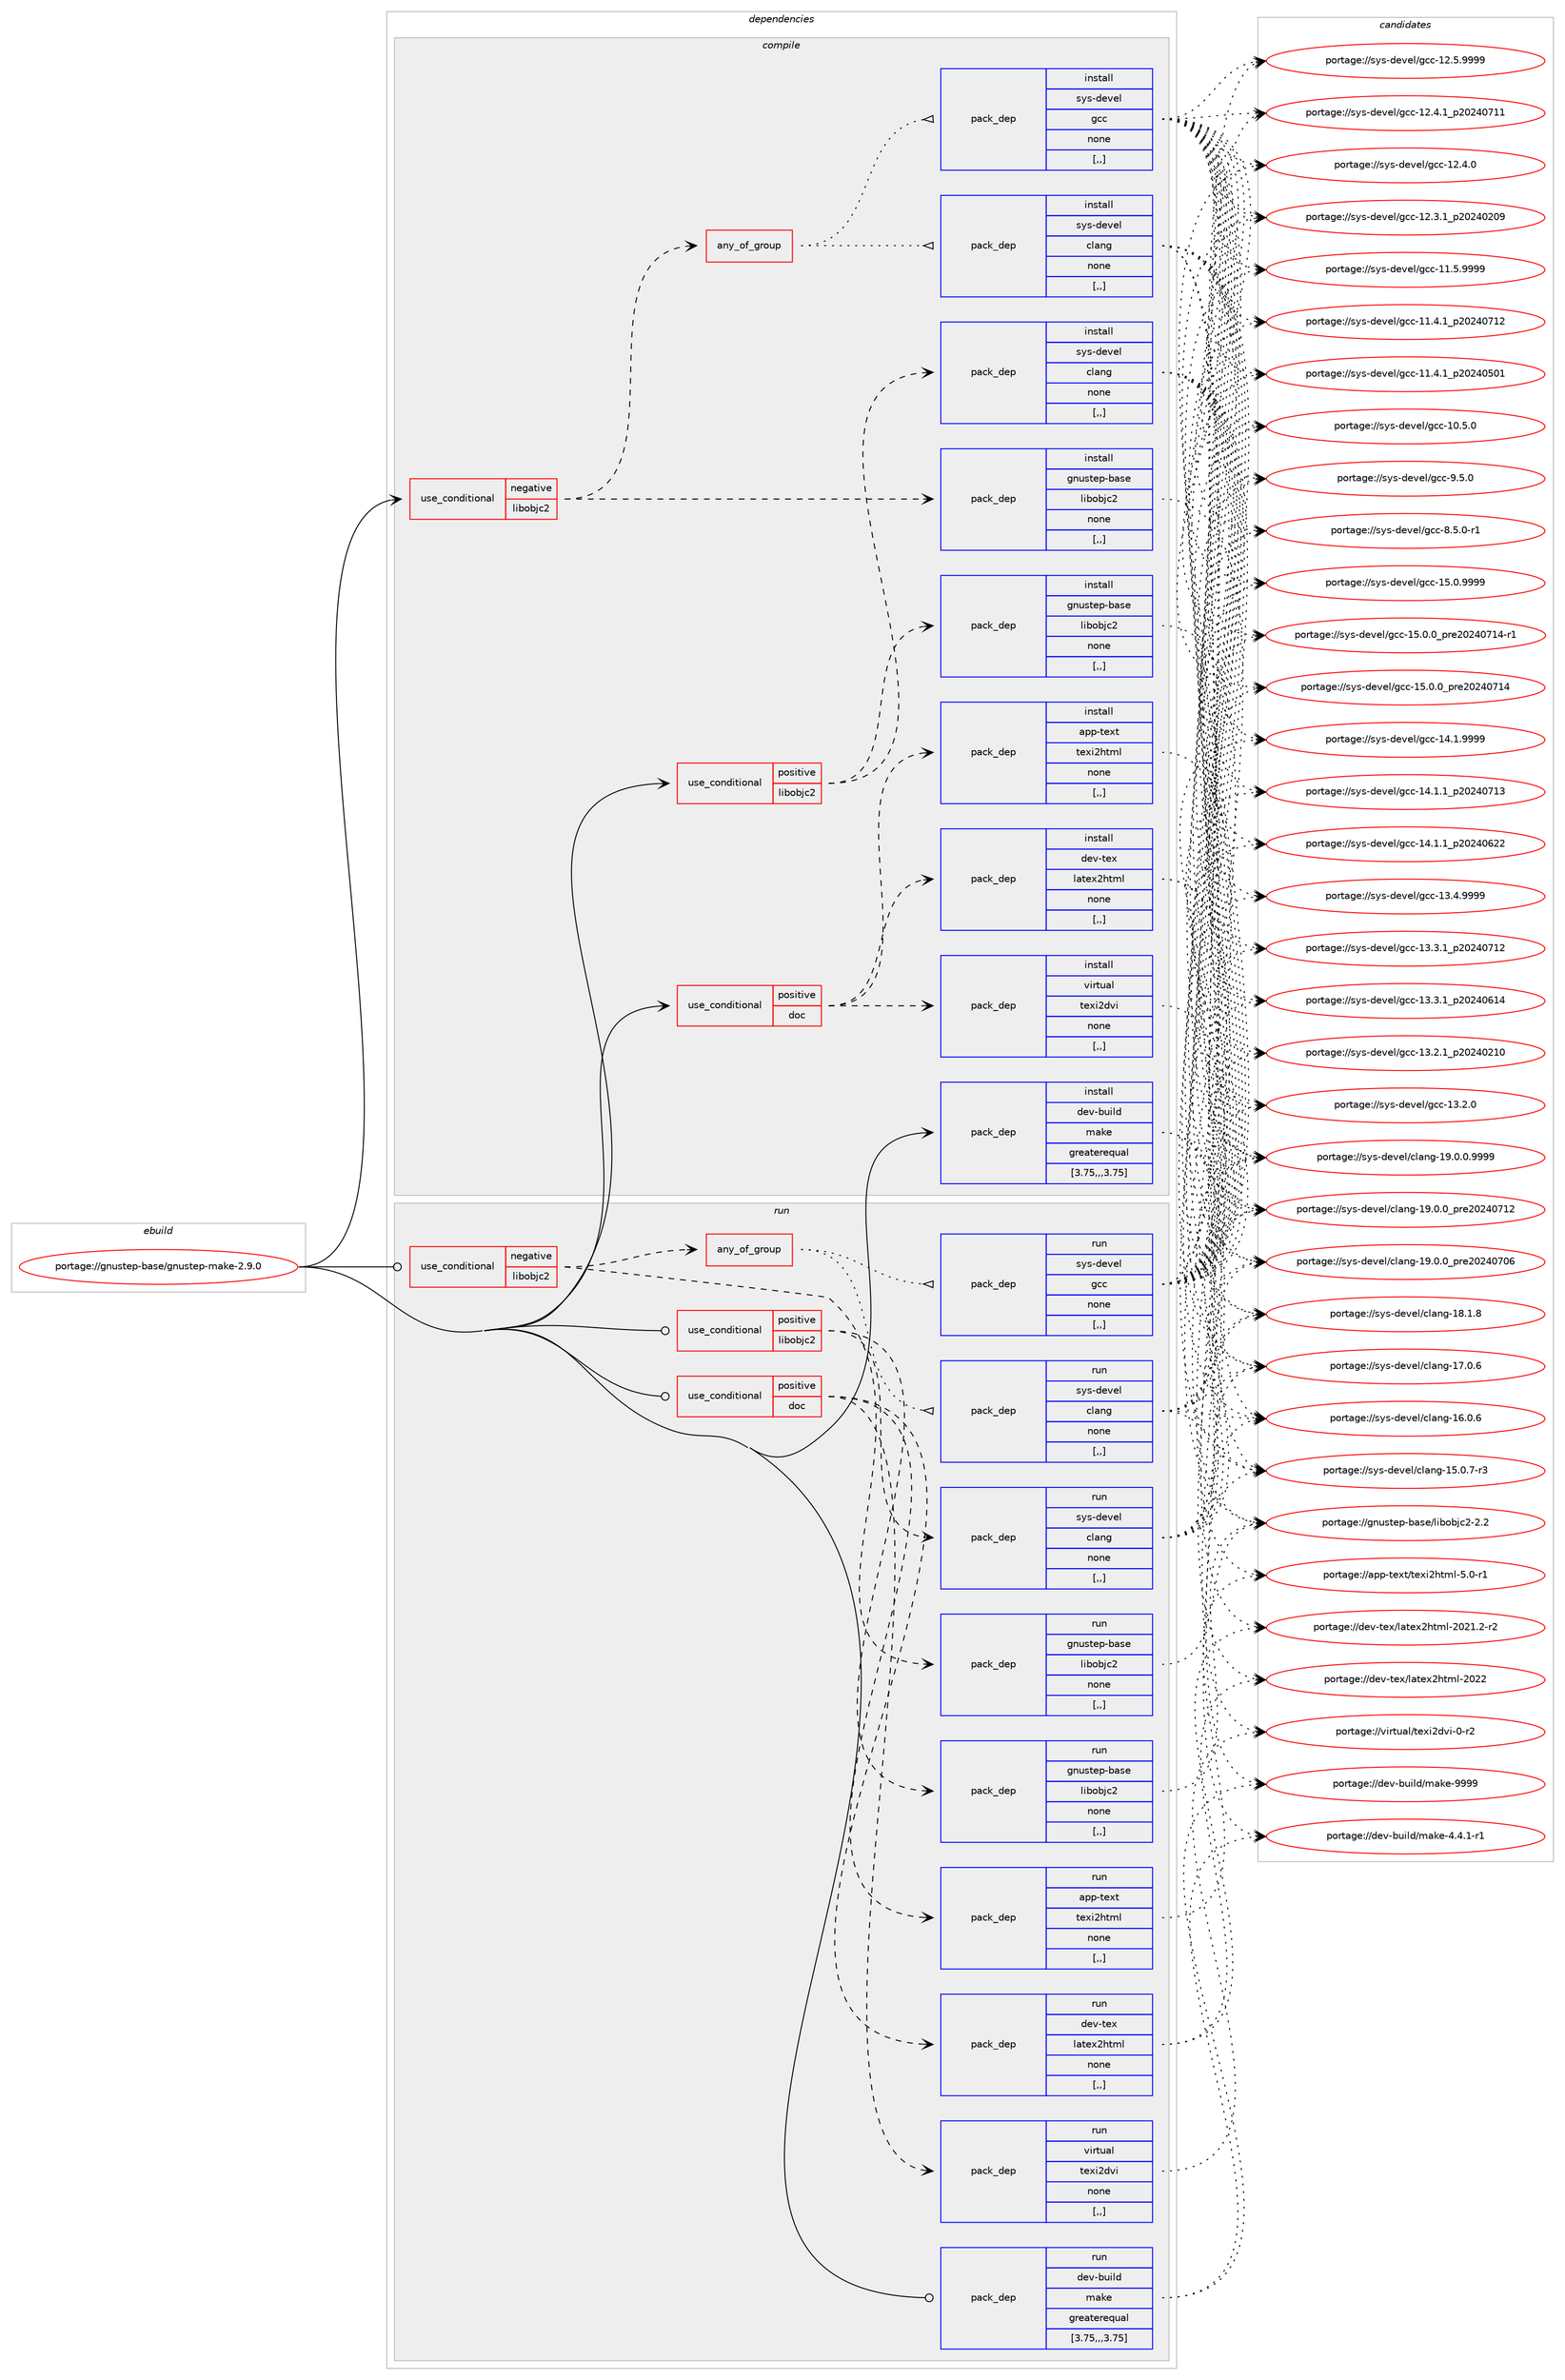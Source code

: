 digraph prolog {

# *************
# Graph options
# *************

newrank=true;
concentrate=true;
compound=true;
graph [rankdir=LR,fontname=Helvetica,fontsize=10,ranksep=1.5];#, ranksep=2.5, nodesep=0.2];
edge  [arrowhead=vee];
node  [fontname=Helvetica,fontsize=10];

# **********
# The ebuild
# **********

subgraph cluster_leftcol {
color=gray;
label=<<i>ebuild</i>>;
id [label="portage://gnustep-base/gnustep-make-2.9.0", color=red, width=4, href="../gnustep-base/gnustep-make-2.9.0.svg"];
}

# ****************
# The dependencies
# ****************

subgraph cluster_midcol {
color=gray;
label=<<i>dependencies</i>>;
subgraph cluster_compile {
fillcolor="#eeeeee";
style=filled;
label=<<i>compile</i>>;
subgraph cond65904 {
dependency241254 [label=<<TABLE BORDER="0" CELLBORDER="1" CELLSPACING="0" CELLPADDING="4"><TR><TD ROWSPAN="3" CELLPADDING="10">use_conditional</TD></TR><TR><TD>negative</TD></TR><TR><TD>libobjc2</TD></TR></TABLE>>, shape=none, color=red];
subgraph pack173789 {
dependency241255 [label=<<TABLE BORDER="0" CELLBORDER="1" CELLSPACING="0" CELLPADDING="4" WIDTH="220"><TR><TD ROWSPAN="6" CELLPADDING="30">pack_dep</TD></TR><TR><TD WIDTH="110">install</TD></TR><TR><TD>gnustep-base</TD></TR><TR><TD>libobjc2</TD></TR><TR><TD>none</TD></TR><TR><TD>[,,]</TD></TR></TABLE>>, shape=none, color=blue];
}
dependency241254:e -> dependency241255:w [weight=20,style="dashed",arrowhead="vee"];
subgraph any1401 {
dependency241256 [label=<<TABLE BORDER="0" CELLBORDER="1" CELLSPACING="0" CELLPADDING="4"><TR><TD CELLPADDING="10">any_of_group</TD></TR></TABLE>>, shape=none, color=red];subgraph pack173790 {
dependency241257 [label=<<TABLE BORDER="0" CELLBORDER="1" CELLSPACING="0" CELLPADDING="4" WIDTH="220"><TR><TD ROWSPAN="6" CELLPADDING="30">pack_dep</TD></TR><TR><TD WIDTH="110">install</TD></TR><TR><TD>sys-devel</TD></TR><TR><TD>gcc</TD></TR><TR><TD>none</TD></TR><TR><TD>[,,]</TD></TR></TABLE>>, shape=none, color=blue];
}
dependency241256:e -> dependency241257:w [weight=20,style="dotted",arrowhead="oinv"];
subgraph pack173791 {
dependency241258 [label=<<TABLE BORDER="0" CELLBORDER="1" CELLSPACING="0" CELLPADDING="4" WIDTH="220"><TR><TD ROWSPAN="6" CELLPADDING="30">pack_dep</TD></TR><TR><TD WIDTH="110">install</TD></TR><TR><TD>sys-devel</TD></TR><TR><TD>clang</TD></TR><TR><TD>none</TD></TR><TR><TD>[,,]</TD></TR></TABLE>>, shape=none, color=blue];
}
dependency241256:e -> dependency241258:w [weight=20,style="dotted",arrowhead="oinv"];
}
dependency241254:e -> dependency241256:w [weight=20,style="dashed",arrowhead="vee"];
}
id:e -> dependency241254:w [weight=20,style="solid",arrowhead="vee"];
subgraph cond65905 {
dependency241259 [label=<<TABLE BORDER="0" CELLBORDER="1" CELLSPACING="0" CELLPADDING="4"><TR><TD ROWSPAN="3" CELLPADDING="10">use_conditional</TD></TR><TR><TD>positive</TD></TR><TR><TD>doc</TD></TR></TABLE>>, shape=none, color=red];
subgraph pack173792 {
dependency241260 [label=<<TABLE BORDER="0" CELLBORDER="1" CELLSPACING="0" CELLPADDING="4" WIDTH="220"><TR><TD ROWSPAN="6" CELLPADDING="30">pack_dep</TD></TR><TR><TD WIDTH="110">install</TD></TR><TR><TD>virtual</TD></TR><TR><TD>texi2dvi</TD></TR><TR><TD>none</TD></TR><TR><TD>[,,]</TD></TR></TABLE>>, shape=none, color=blue];
}
dependency241259:e -> dependency241260:w [weight=20,style="dashed",arrowhead="vee"];
subgraph pack173793 {
dependency241261 [label=<<TABLE BORDER="0" CELLBORDER="1" CELLSPACING="0" CELLPADDING="4" WIDTH="220"><TR><TD ROWSPAN="6" CELLPADDING="30">pack_dep</TD></TR><TR><TD WIDTH="110">install</TD></TR><TR><TD>dev-tex</TD></TR><TR><TD>latex2html</TD></TR><TR><TD>none</TD></TR><TR><TD>[,,]</TD></TR></TABLE>>, shape=none, color=blue];
}
dependency241259:e -> dependency241261:w [weight=20,style="dashed",arrowhead="vee"];
subgraph pack173794 {
dependency241262 [label=<<TABLE BORDER="0" CELLBORDER="1" CELLSPACING="0" CELLPADDING="4" WIDTH="220"><TR><TD ROWSPAN="6" CELLPADDING="30">pack_dep</TD></TR><TR><TD WIDTH="110">install</TD></TR><TR><TD>app-text</TD></TR><TR><TD>texi2html</TD></TR><TR><TD>none</TD></TR><TR><TD>[,,]</TD></TR></TABLE>>, shape=none, color=blue];
}
dependency241259:e -> dependency241262:w [weight=20,style="dashed",arrowhead="vee"];
}
id:e -> dependency241259:w [weight=20,style="solid",arrowhead="vee"];
subgraph cond65906 {
dependency241263 [label=<<TABLE BORDER="0" CELLBORDER="1" CELLSPACING="0" CELLPADDING="4"><TR><TD ROWSPAN="3" CELLPADDING="10">use_conditional</TD></TR><TR><TD>positive</TD></TR><TR><TD>libobjc2</TD></TR></TABLE>>, shape=none, color=red];
subgraph pack173795 {
dependency241264 [label=<<TABLE BORDER="0" CELLBORDER="1" CELLSPACING="0" CELLPADDING="4" WIDTH="220"><TR><TD ROWSPAN="6" CELLPADDING="30">pack_dep</TD></TR><TR><TD WIDTH="110">install</TD></TR><TR><TD>gnustep-base</TD></TR><TR><TD>libobjc2</TD></TR><TR><TD>none</TD></TR><TR><TD>[,,]</TD></TR></TABLE>>, shape=none, color=blue];
}
dependency241263:e -> dependency241264:w [weight=20,style="dashed",arrowhead="vee"];
subgraph pack173796 {
dependency241265 [label=<<TABLE BORDER="0" CELLBORDER="1" CELLSPACING="0" CELLPADDING="4" WIDTH="220"><TR><TD ROWSPAN="6" CELLPADDING="30">pack_dep</TD></TR><TR><TD WIDTH="110">install</TD></TR><TR><TD>sys-devel</TD></TR><TR><TD>clang</TD></TR><TR><TD>none</TD></TR><TR><TD>[,,]</TD></TR></TABLE>>, shape=none, color=blue];
}
dependency241263:e -> dependency241265:w [weight=20,style="dashed",arrowhead="vee"];
}
id:e -> dependency241263:w [weight=20,style="solid",arrowhead="vee"];
subgraph pack173797 {
dependency241266 [label=<<TABLE BORDER="0" CELLBORDER="1" CELLSPACING="0" CELLPADDING="4" WIDTH="220"><TR><TD ROWSPAN="6" CELLPADDING="30">pack_dep</TD></TR><TR><TD WIDTH="110">install</TD></TR><TR><TD>dev-build</TD></TR><TR><TD>make</TD></TR><TR><TD>greaterequal</TD></TR><TR><TD>[3.75,,,3.75]</TD></TR></TABLE>>, shape=none, color=blue];
}
id:e -> dependency241266:w [weight=20,style="solid",arrowhead="vee"];
}
subgraph cluster_compileandrun {
fillcolor="#eeeeee";
style=filled;
label=<<i>compile and run</i>>;
}
subgraph cluster_run {
fillcolor="#eeeeee";
style=filled;
label=<<i>run</i>>;
subgraph cond65907 {
dependency241267 [label=<<TABLE BORDER="0" CELLBORDER="1" CELLSPACING="0" CELLPADDING="4"><TR><TD ROWSPAN="3" CELLPADDING="10">use_conditional</TD></TR><TR><TD>negative</TD></TR><TR><TD>libobjc2</TD></TR></TABLE>>, shape=none, color=red];
subgraph pack173798 {
dependency241268 [label=<<TABLE BORDER="0" CELLBORDER="1" CELLSPACING="0" CELLPADDING="4" WIDTH="220"><TR><TD ROWSPAN="6" CELLPADDING="30">pack_dep</TD></TR><TR><TD WIDTH="110">run</TD></TR><TR><TD>gnustep-base</TD></TR><TR><TD>libobjc2</TD></TR><TR><TD>none</TD></TR><TR><TD>[,,]</TD></TR></TABLE>>, shape=none, color=blue];
}
dependency241267:e -> dependency241268:w [weight=20,style="dashed",arrowhead="vee"];
subgraph any1402 {
dependency241269 [label=<<TABLE BORDER="0" CELLBORDER="1" CELLSPACING="0" CELLPADDING="4"><TR><TD CELLPADDING="10">any_of_group</TD></TR></TABLE>>, shape=none, color=red];subgraph pack173799 {
dependency241270 [label=<<TABLE BORDER="0" CELLBORDER="1" CELLSPACING="0" CELLPADDING="4" WIDTH="220"><TR><TD ROWSPAN="6" CELLPADDING="30">pack_dep</TD></TR><TR><TD WIDTH="110">run</TD></TR><TR><TD>sys-devel</TD></TR><TR><TD>gcc</TD></TR><TR><TD>none</TD></TR><TR><TD>[,,]</TD></TR></TABLE>>, shape=none, color=blue];
}
dependency241269:e -> dependency241270:w [weight=20,style="dotted",arrowhead="oinv"];
subgraph pack173800 {
dependency241271 [label=<<TABLE BORDER="0" CELLBORDER="1" CELLSPACING="0" CELLPADDING="4" WIDTH="220"><TR><TD ROWSPAN="6" CELLPADDING="30">pack_dep</TD></TR><TR><TD WIDTH="110">run</TD></TR><TR><TD>sys-devel</TD></TR><TR><TD>clang</TD></TR><TR><TD>none</TD></TR><TR><TD>[,,]</TD></TR></TABLE>>, shape=none, color=blue];
}
dependency241269:e -> dependency241271:w [weight=20,style="dotted",arrowhead="oinv"];
}
dependency241267:e -> dependency241269:w [weight=20,style="dashed",arrowhead="vee"];
}
id:e -> dependency241267:w [weight=20,style="solid",arrowhead="odot"];
subgraph cond65908 {
dependency241272 [label=<<TABLE BORDER="0" CELLBORDER="1" CELLSPACING="0" CELLPADDING="4"><TR><TD ROWSPAN="3" CELLPADDING="10">use_conditional</TD></TR><TR><TD>positive</TD></TR><TR><TD>doc</TD></TR></TABLE>>, shape=none, color=red];
subgraph pack173801 {
dependency241273 [label=<<TABLE BORDER="0" CELLBORDER="1" CELLSPACING="0" CELLPADDING="4" WIDTH="220"><TR><TD ROWSPAN="6" CELLPADDING="30">pack_dep</TD></TR><TR><TD WIDTH="110">run</TD></TR><TR><TD>virtual</TD></TR><TR><TD>texi2dvi</TD></TR><TR><TD>none</TD></TR><TR><TD>[,,]</TD></TR></TABLE>>, shape=none, color=blue];
}
dependency241272:e -> dependency241273:w [weight=20,style="dashed",arrowhead="vee"];
subgraph pack173802 {
dependency241274 [label=<<TABLE BORDER="0" CELLBORDER="1" CELLSPACING="0" CELLPADDING="4" WIDTH="220"><TR><TD ROWSPAN="6" CELLPADDING="30">pack_dep</TD></TR><TR><TD WIDTH="110">run</TD></TR><TR><TD>dev-tex</TD></TR><TR><TD>latex2html</TD></TR><TR><TD>none</TD></TR><TR><TD>[,,]</TD></TR></TABLE>>, shape=none, color=blue];
}
dependency241272:e -> dependency241274:w [weight=20,style="dashed",arrowhead="vee"];
subgraph pack173803 {
dependency241275 [label=<<TABLE BORDER="0" CELLBORDER="1" CELLSPACING="0" CELLPADDING="4" WIDTH="220"><TR><TD ROWSPAN="6" CELLPADDING="30">pack_dep</TD></TR><TR><TD WIDTH="110">run</TD></TR><TR><TD>app-text</TD></TR><TR><TD>texi2html</TD></TR><TR><TD>none</TD></TR><TR><TD>[,,]</TD></TR></TABLE>>, shape=none, color=blue];
}
dependency241272:e -> dependency241275:w [weight=20,style="dashed",arrowhead="vee"];
}
id:e -> dependency241272:w [weight=20,style="solid",arrowhead="odot"];
subgraph cond65909 {
dependency241276 [label=<<TABLE BORDER="0" CELLBORDER="1" CELLSPACING="0" CELLPADDING="4"><TR><TD ROWSPAN="3" CELLPADDING="10">use_conditional</TD></TR><TR><TD>positive</TD></TR><TR><TD>libobjc2</TD></TR></TABLE>>, shape=none, color=red];
subgraph pack173804 {
dependency241277 [label=<<TABLE BORDER="0" CELLBORDER="1" CELLSPACING="0" CELLPADDING="4" WIDTH="220"><TR><TD ROWSPAN="6" CELLPADDING="30">pack_dep</TD></TR><TR><TD WIDTH="110">run</TD></TR><TR><TD>gnustep-base</TD></TR><TR><TD>libobjc2</TD></TR><TR><TD>none</TD></TR><TR><TD>[,,]</TD></TR></TABLE>>, shape=none, color=blue];
}
dependency241276:e -> dependency241277:w [weight=20,style="dashed",arrowhead="vee"];
subgraph pack173805 {
dependency241278 [label=<<TABLE BORDER="0" CELLBORDER="1" CELLSPACING="0" CELLPADDING="4" WIDTH="220"><TR><TD ROWSPAN="6" CELLPADDING="30">pack_dep</TD></TR><TR><TD WIDTH="110">run</TD></TR><TR><TD>sys-devel</TD></TR><TR><TD>clang</TD></TR><TR><TD>none</TD></TR><TR><TD>[,,]</TD></TR></TABLE>>, shape=none, color=blue];
}
dependency241276:e -> dependency241278:w [weight=20,style="dashed",arrowhead="vee"];
}
id:e -> dependency241276:w [weight=20,style="solid",arrowhead="odot"];
subgraph pack173806 {
dependency241279 [label=<<TABLE BORDER="0" CELLBORDER="1" CELLSPACING="0" CELLPADDING="4" WIDTH="220"><TR><TD ROWSPAN="6" CELLPADDING="30">pack_dep</TD></TR><TR><TD WIDTH="110">run</TD></TR><TR><TD>dev-build</TD></TR><TR><TD>make</TD></TR><TR><TD>greaterequal</TD></TR><TR><TD>[3.75,,,3.75]</TD></TR></TABLE>>, shape=none, color=blue];
}
id:e -> dependency241279:w [weight=20,style="solid",arrowhead="odot"];
}
}

# **************
# The candidates
# **************

subgraph cluster_choices {
rank=same;
color=gray;
label=<<i>candidates</i>>;

subgraph choice173789 {
color=black;
nodesep=1;
choice103110117115116101112459897115101471081059811198106995045504650 [label="portage://gnustep-base/libobjc2-2.2", color=red, width=4,href="../gnustep-base/libobjc2-2.2.svg"];
dependency241255:e -> choice103110117115116101112459897115101471081059811198106995045504650:w [style=dotted,weight="100"];
}
subgraph choice173790 {
color=black;
nodesep=1;
choice1151211154510010111810110847103999945495346484657575757 [label="portage://sys-devel/gcc-15.0.9999", color=red, width=4,href="../sys-devel/gcc-15.0.9999.svg"];
choice11512111545100101118101108471039999454953464846489511211410150485052485549524511449 [label="portage://sys-devel/gcc-15.0.0_pre20240714-r1", color=red, width=4,href="../sys-devel/gcc-15.0.0_pre20240714-r1.svg"];
choice1151211154510010111810110847103999945495346484648951121141015048505248554952 [label="portage://sys-devel/gcc-15.0.0_pre20240714", color=red, width=4,href="../sys-devel/gcc-15.0.0_pre20240714.svg"];
choice1151211154510010111810110847103999945495246494657575757 [label="portage://sys-devel/gcc-14.1.9999", color=red, width=4,href="../sys-devel/gcc-14.1.9999.svg"];
choice1151211154510010111810110847103999945495246494649951125048505248554951 [label="portage://sys-devel/gcc-14.1.1_p20240713", color=red, width=4,href="../sys-devel/gcc-14.1.1_p20240713.svg"];
choice1151211154510010111810110847103999945495246494649951125048505248545050 [label="portage://sys-devel/gcc-14.1.1_p20240622", color=red, width=4,href="../sys-devel/gcc-14.1.1_p20240622.svg"];
choice1151211154510010111810110847103999945495146524657575757 [label="portage://sys-devel/gcc-13.4.9999", color=red, width=4,href="../sys-devel/gcc-13.4.9999.svg"];
choice1151211154510010111810110847103999945495146514649951125048505248554950 [label="portage://sys-devel/gcc-13.3.1_p20240712", color=red, width=4,href="../sys-devel/gcc-13.3.1_p20240712.svg"];
choice1151211154510010111810110847103999945495146514649951125048505248544952 [label="portage://sys-devel/gcc-13.3.1_p20240614", color=red, width=4,href="../sys-devel/gcc-13.3.1_p20240614.svg"];
choice1151211154510010111810110847103999945495146504649951125048505248504948 [label="portage://sys-devel/gcc-13.2.1_p20240210", color=red, width=4,href="../sys-devel/gcc-13.2.1_p20240210.svg"];
choice1151211154510010111810110847103999945495146504648 [label="portage://sys-devel/gcc-13.2.0", color=red, width=4,href="../sys-devel/gcc-13.2.0.svg"];
choice1151211154510010111810110847103999945495046534657575757 [label="portage://sys-devel/gcc-12.5.9999", color=red, width=4,href="../sys-devel/gcc-12.5.9999.svg"];
choice1151211154510010111810110847103999945495046524649951125048505248554949 [label="portage://sys-devel/gcc-12.4.1_p20240711", color=red, width=4,href="../sys-devel/gcc-12.4.1_p20240711.svg"];
choice1151211154510010111810110847103999945495046524648 [label="portage://sys-devel/gcc-12.4.0", color=red, width=4,href="../sys-devel/gcc-12.4.0.svg"];
choice1151211154510010111810110847103999945495046514649951125048505248504857 [label="portage://sys-devel/gcc-12.3.1_p20240209", color=red, width=4,href="../sys-devel/gcc-12.3.1_p20240209.svg"];
choice1151211154510010111810110847103999945494946534657575757 [label="portage://sys-devel/gcc-11.5.9999", color=red, width=4,href="../sys-devel/gcc-11.5.9999.svg"];
choice1151211154510010111810110847103999945494946524649951125048505248554950 [label="portage://sys-devel/gcc-11.4.1_p20240712", color=red, width=4,href="../sys-devel/gcc-11.4.1_p20240712.svg"];
choice1151211154510010111810110847103999945494946524649951125048505248534849 [label="portage://sys-devel/gcc-11.4.1_p20240501", color=red, width=4,href="../sys-devel/gcc-11.4.1_p20240501.svg"];
choice1151211154510010111810110847103999945494846534648 [label="portage://sys-devel/gcc-10.5.0", color=red, width=4,href="../sys-devel/gcc-10.5.0.svg"];
choice11512111545100101118101108471039999455746534648 [label="portage://sys-devel/gcc-9.5.0", color=red, width=4,href="../sys-devel/gcc-9.5.0.svg"];
choice115121115451001011181011084710399994556465346484511449 [label="portage://sys-devel/gcc-8.5.0-r1", color=red, width=4,href="../sys-devel/gcc-8.5.0-r1.svg"];
dependency241257:e -> choice1151211154510010111810110847103999945495346484657575757:w [style=dotted,weight="100"];
dependency241257:e -> choice11512111545100101118101108471039999454953464846489511211410150485052485549524511449:w [style=dotted,weight="100"];
dependency241257:e -> choice1151211154510010111810110847103999945495346484648951121141015048505248554952:w [style=dotted,weight="100"];
dependency241257:e -> choice1151211154510010111810110847103999945495246494657575757:w [style=dotted,weight="100"];
dependency241257:e -> choice1151211154510010111810110847103999945495246494649951125048505248554951:w [style=dotted,weight="100"];
dependency241257:e -> choice1151211154510010111810110847103999945495246494649951125048505248545050:w [style=dotted,weight="100"];
dependency241257:e -> choice1151211154510010111810110847103999945495146524657575757:w [style=dotted,weight="100"];
dependency241257:e -> choice1151211154510010111810110847103999945495146514649951125048505248554950:w [style=dotted,weight="100"];
dependency241257:e -> choice1151211154510010111810110847103999945495146514649951125048505248544952:w [style=dotted,weight="100"];
dependency241257:e -> choice1151211154510010111810110847103999945495146504649951125048505248504948:w [style=dotted,weight="100"];
dependency241257:e -> choice1151211154510010111810110847103999945495146504648:w [style=dotted,weight="100"];
dependency241257:e -> choice1151211154510010111810110847103999945495046534657575757:w [style=dotted,weight="100"];
dependency241257:e -> choice1151211154510010111810110847103999945495046524649951125048505248554949:w [style=dotted,weight="100"];
dependency241257:e -> choice1151211154510010111810110847103999945495046524648:w [style=dotted,weight="100"];
dependency241257:e -> choice1151211154510010111810110847103999945495046514649951125048505248504857:w [style=dotted,weight="100"];
dependency241257:e -> choice1151211154510010111810110847103999945494946534657575757:w [style=dotted,weight="100"];
dependency241257:e -> choice1151211154510010111810110847103999945494946524649951125048505248554950:w [style=dotted,weight="100"];
dependency241257:e -> choice1151211154510010111810110847103999945494946524649951125048505248534849:w [style=dotted,weight="100"];
dependency241257:e -> choice1151211154510010111810110847103999945494846534648:w [style=dotted,weight="100"];
dependency241257:e -> choice11512111545100101118101108471039999455746534648:w [style=dotted,weight="100"];
dependency241257:e -> choice115121115451001011181011084710399994556465346484511449:w [style=dotted,weight="100"];
}
subgraph choice173791 {
color=black;
nodesep=1;
choice11512111545100101118101108479910897110103454957464846484657575757 [label="portage://sys-devel/clang-19.0.0.9999", color=red, width=4,href="../sys-devel/clang-19.0.0.9999.svg"];
choice1151211154510010111810110847991089711010345495746484648951121141015048505248554950 [label="portage://sys-devel/clang-19.0.0_pre20240712", color=red, width=4,href="../sys-devel/clang-19.0.0_pre20240712.svg"];
choice1151211154510010111810110847991089711010345495746484648951121141015048505248554854 [label="portage://sys-devel/clang-19.0.0_pre20240706", color=red, width=4,href="../sys-devel/clang-19.0.0_pre20240706.svg"];
choice1151211154510010111810110847991089711010345495646494656 [label="portage://sys-devel/clang-18.1.8", color=red, width=4,href="../sys-devel/clang-18.1.8.svg"];
choice1151211154510010111810110847991089711010345495546484654 [label="portage://sys-devel/clang-17.0.6", color=red, width=4,href="../sys-devel/clang-17.0.6.svg"];
choice1151211154510010111810110847991089711010345495446484654 [label="portage://sys-devel/clang-16.0.6", color=red, width=4,href="../sys-devel/clang-16.0.6.svg"];
choice11512111545100101118101108479910897110103454953464846554511451 [label="portage://sys-devel/clang-15.0.7-r3", color=red, width=4,href="../sys-devel/clang-15.0.7-r3.svg"];
dependency241258:e -> choice11512111545100101118101108479910897110103454957464846484657575757:w [style=dotted,weight="100"];
dependency241258:e -> choice1151211154510010111810110847991089711010345495746484648951121141015048505248554950:w [style=dotted,weight="100"];
dependency241258:e -> choice1151211154510010111810110847991089711010345495746484648951121141015048505248554854:w [style=dotted,weight="100"];
dependency241258:e -> choice1151211154510010111810110847991089711010345495646494656:w [style=dotted,weight="100"];
dependency241258:e -> choice1151211154510010111810110847991089711010345495546484654:w [style=dotted,weight="100"];
dependency241258:e -> choice1151211154510010111810110847991089711010345495446484654:w [style=dotted,weight="100"];
dependency241258:e -> choice11512111545100101118101108479910897110103454953464846554511451:w [style=dotted,weight="100"];
}
subgraph choice173792 {
color=black;
nodesep=1;
choice11810511411611797108471161011201055010011810545484511450 [label="portage://virtual/texi2dvi-0-r2", color=red, width=4,href="../virtual/texi2dvi-0-r2.svg"];
dependency241260:e -> choice11810511411611797108471161011201055010011810545484511450:w [style=dotted,weight="100"];
}
subgraph choice173793 {
color=black;
nodesep=1;
choice100101118451161011204710897116101120501041161091084550485050 [label="portage://dev-tex/latex2html-2022", color=red, width=4,href="../dev-tex/latex2html-2022.svg"];
choice10010111845116101120471089711610112050104116109108455048504946504511450 [label="portage://dev-tex/latex2html-2021.2-r2", color=red, width=4,href="../dev-tex/latex2html-2021.2-r2.svg"];
dependency241261:e -> choice100101118451161011204710897116101120501041161091084550485050:w [style=dotted,weight="100"];
dependency241261:e -> choice10010111845116101120471089711610112050104116109108455048504946504511450:w [style=dotted,weight="100"];
}
subgraph choice173794 {
color=black;
nodesep=1;
choice97112112451161011201164711610112010550104116109108455346484511449 [label="portage://app-text/texi2html-5.0-r1", color=red, width=4,href="../app-text/texi2html-5.0-r1.svg"];
dependency241262:e -> choice97112112451161011201164711610112010550104116109108455346484511449:w [style=dotted,weight="100"];
}
subgraph choice173795 {
color=black;
nodesep=1;
choice103110117115116101112459897115101471081059811198106995045504650 [label="portage://gnustep-base/libobjc2-2.2", color=red, width=4,href="../gnustep-base/libobjc2-2.2.svg"];
dependency241264:e -> choice103110117115116101112459897115101471081059811198106995045504650:w [style=dotted,weight="100"];
}
subgraph choice173796 {
color=black;
nodesep=1;
choice11512111545100101118101108479910897110103454957464846484657575757 [label="portage://sys-devel/clang-19.0.0.9999", color=red, width=4,href="../sys-devel/clang-19.0.0.9999.svg"];
choice1151211154510010111810110847991089711010345495746484648951121141015048505248554950 [label="portage://sys-devel/clang-19.0.0_pre20240712", color=red, width=4,href="../sys-devel/clang-19.0.0_pre20240712.svg"];
choice1151211154510010111810110847991089711010345495746484648951121141015048505248554854 [label="portage://sys-devel/clang-19.0.0_pre20240706", color=red, width=4,href="../sys-devel/clang-19.0.0_pre20240706.svg"];
choice1151211154510010111810110847991089711010345495646494656 [label="portage://sys-devel/clang-18.1.8", color=red, width=4,href="../sys-devel/clang-18.1.8.svg"];
choice1151211154510010111810110847991089711010345495546484654 [label="portage://sys-devel/clang-17.0.6", color=red, width=4,href="../sys-devel/clang-17.0.6.svg"];
choice1151211154510010111810110847991089711010345495446484654 [label="portage://sys-devel/clang-16.0.6", color=red, width=4,href="../sys-devel/clang-16.0.6.svg"];
choice11512111545100101118101108479910897110103454953464846554511451 [label="portage://sys-devel/clang-15.0.7-r3", color=red, width=4,href="../sys-devel/clang-15.0.7-r3.svg"];
dependency241265:e -> choice11512111545100101118101108479910897110103454957464846484657575757:w [style=dotted,weight="100"];
dependency241265:e -> choice1151211154510010111810110847991089711010345495746484648951121141015048505248554950:w [style=dotted,weight="100"];
dependency241265:e -> choice1151211154510010111810110847991089711010345495746484648951121141015048505248554854:w [style=dotted,weight="100"];
dependency241265:e -> choice1151211154510010111810110847991089711010345495646494656:w [style=dotted,weight="100"];
dependency241265:e -> choice1151211154510010111810110847991089711010345495546484654:w [style=dotted,weight="100"];
dependency241265:e -> choice1151211154510010111810110847991089711010345495446484654:w [style=dotted,weight="100"];
dependency241265:e -> choice11512111545100101118101108479910897110103454953464846554511451:w [style=dotted,weight="100"];
}
subgraph choice173797 {
color=black;
nodesep=1;
choice100101118459811710510810047109971071014557575757 [label="portage://dev-build/make-9999", color=red, width=4,href="../dev-build/make-9999.svg"];
choice100101118459811710510810047109971071014552465246494511449 [label="portage://dev-build/make-4.4.1-r1", color=red, width=4,href="../dev-build/make-4.4.1-r1.svg"];
dependency241266:e -> choice100101118459811710510810047109971071014557575757:w [style=dotted,weight="100"];
dependency241266:e -> choice100101118459811710510810047109971071014552465246494511449:w [style=dotted,weight="100"];
}
subgraph choice173798 {
color=black;
nodesep=1;
choice103110117115116101112459897115101471081059811198106995045504650 [label="portage://gnustep-base/libobjc2-2.2", color=red, width=4,href="../gnustep-base/libobjc2-2.2.svg"];
dependency241268:e -> choice103110117115116101112459897115101471081059811198106995045504650:w [style=dotted,weight="100"];
}
subgraph choice173799 {
color=black;
nodesep=1;
choice1151211154510010111810110847103999945495346484657575757 [label="portage://sys-devel/gcc-15.0.9999", color=red, width=4,href="../sys-devel/gcc-15.0.9999.svg"];
choice11512111545100101118101108471039999454953464846489511211410150485052485549524511449 [label="portage://sys-devel/gcc-15.0.0_pre20240714-r1", color=red, width=4,href="../sys-devel/gcc-15.0.0_pre20240714-r1.svg"];
choice1151211154510010111810110847103999945495346484648951121141015048505248554952 [label="portage://sys-devel/gcc-15.0.0_pre20240714", color=red, width=4,href="../sys-devel/gcc-15.0.0_pre20240714.svg"];
choice1151211154510010111810110847103999945495246494657575757 [label="portage://sys-devel/gcc-14.1.9999", color=red, width=4,href="../sys-devel/gcc-14.1.9999.svg"];
choice1151211154510010111810110847103999945495246494649951125048505248554951 [label="portage://sys-devel/gcc-14.1.1_p20240713", color=red, width=4,href="../sys-devel/gcc-14.1.1_p20240713.svg"];
choice1151211154510010111810110847103999945495246494649951125048505248545050 [label="portage://sys-devel/gcc-14.1.1_p20240622", color=red, width=4,href="../sys-devel/gcc-14.1.1_p20240622.svg"];
choice1151211154510010111810110847103999945495146524657575757 [label="portage://sys-devel/gcc-13.4.9999", color=red, width=4,href="../sys-devel/gcc-13.4.9999.svg"];
choice1151211154510010111810110847103999945495146514649951125048505248554950 [label="portage://sys-devel/gcc-13.3.1_p20240712", color=red, width=4,href="../sys-devel/gcc-13.3.1_p20240712.svg"];
choice1151211154510010111810110847103999945495146514649951125048505248544952 [label="portage://sys-devel/gcc-13.3.1_p20240614", color=red, width=4,href="../sys-devel/gcc-13.3.1_p20240614.svg"];
choice1151211154510010111810110847103999945495146504649951125048505248504948 [label="portage://sys-devel/gcc-13.2.1_p20240210", color=red, width=4,href="../sys-devel/gcc-13.2.1_p20240210.svg"];
choice1151211154510010111810110847103999945495146504648 [label="portage://sys-devel/gcc-13.2.0", color=red, width=4,href="../sys-devel/gcc-13.2.0.svg"];
choice1151211154510010111810110847103999945495046534657575757 [label="portage://sys-devel/gcc-12.5.9999", color=red, width=4,href="../sys-devel/gcc-12.5.9999.svg"];
choice1151211154510010111810110847103999945495046524649951125048505248554949 [label="portage://sys-devel/gcc-12.4.1_p20240711", color=red, width=4,href="../sys-devel/gcc-12.4.1_p20240711.svg"];
choice1151211154510010111810110847103999945495046524648 [label="portage://sys-devel/gcc-12.4.0", color=red, width=4,href="../sys-devel/gcc-12.4.0.svg"];
choice1151211154510010111810110847103999945495046514649951125048505248504857 [label="portage://sys-devel/gcc-12.3.1_p20240209", color=red, width=4,href="../sys-devel/gcc-12.3.1_p20240209.svg"];
choice1151211154510010111810110847103999945494946534657575757 [label="portage://sys-devel/gcc-11.5.9999", color=red, width=4,href="../sys-devel/gcc-11.5.9999.svg"];
choice1151211154510010111810110847103999945494946524649951125048505248554950 [label="portage://sys-devel/gcc-11.4.1_p20240712", color=red, width=4,href="../sys-devel/gcc-11.4.1_p20240712.svg"];
choice1151211154510010111810110847103999945494946524649951125048505248534849 [label="portage://sys-devel/gcc-11.4.1_p20240501", color=red, width=4,href="../sys-devel/gcc-11.4.1_p20240501.svg"];
choice1151211154510010111810110847103999945494846534648 [label="portage://sys-devel/gcc-10.5.0", color=red, width=4,href="../sys-devel/gcc-10.5.0.svg"];
choice11512111545100101118101108471039999455746534648 [label="portage://sys-devel/gcc-9.5.0", color=red, width=4,href="../sys-devel/gcc-9.5.0.svg"];
choice115121115451001011181011084710399994556465346484511449 [label="portage://sys-devel/gcc-8.5.0-r1", color=red, width=4,href="../sys-devel/gcc-8.5.0-r1.svg"];
dependency241270:e -> choice1151211154510010111810110847103999945495346484657575757:w [style=dotted,weight="100"];
dependency241270:e -> choice11512111545100101118101108471039999454953464846489511211410150485052485549524511449:w [style=dotted,weight="100"];
dependency241270:e -> choice1151211154510010111810110847103999945495346484648951121141015048505248554952:w [style=dotted,weight="100"];
dependency241270:e -> choice1151211154510010111810110847103999945495246494657575757:w [style=dotted,weight="100"];
dependency241270:e -> choice1151211154510010111810110847103999945495246494649951125048505248554951:w [style=dotted,weight="100"];
dependency241270:e -> choice1151211154510010111810110847103999945495246494649951125048505248545050:w [style=dotted,weight="100"];
dependency241270:e -> choice1151211154510010111810110847103999945495146524657575757:w [style=dotted,weight="100"];
dependency241270:e -> choice1151211154510010111810110847103999945495146514649951125048505248554950:w [style=dotted,weight="100"];
dependency241270:e -> choice1151211154510010111810110847103999945495146514649951125048505248544952:w [style=dotted,weight="100"];
dependency241270:e -> choice1151211154510010111810110847103999945495146504649951125048505248504948:w [style=dotted,weight="100"];
dependency241270:e -> choice1151211154510010111810110847103999945495146504648:w [style=dotted,weight="100"];
dependency241270:e -> choice1151211154510010111810110847103999945495046534657575757:w [style=dotted,weight="100"];
dependency241270:e -> choice1151211154510010111810110847103999945495046524649951125048505248554949:w [style=dotted,weight="100"];
dependency241270:e -> choice1151211154510010111810110847103999945495046524648:w [style=dotted,weight="100"];
dependency241270:e -> choice1151211154510010111810110847103999945495046514649951125048505248504857:w [style=dotted,weight="100"];
dependency241270:e -> choice1151211154510010111810110847103999945494946534657575757:w [style=dotted,weight="100"];
dependency241270:e -> choice1151211154510010111810110847103999945494946524649951125048505248554950:w [style=dotted,weight="100"];
dependency241270:e -> choice1151211154510010111810110847103999945494946524649951125048505248534849:w [style=dotted,weight="100"];
dependency241270:e -> choice1151211154510010111810110847103999945494846534648:w [style=dotted,weight="100"];
dependency241270:e -> choice11512111545100101118101108471039999455746534648:w [style=dotted,weight="100"];
dependency241270:e -> choice115121115451001011181011084710399994556465346484511449:w [style=dotted,weight="100"];
}
subgraph choice173800 {
color=black;
nodesep=1;
choice11512111545100101118101108479910897110103454957464846484657575757 [label="portage://sys-devel/clang-19.0.0.9999", color=red, width=4,href="../sys-devel/clang-19.0.0.9999.svg"];
choice1151211154510010111810110847991089711010345495746484648951121141015048505248554950 [label="portage://sys-devel/clang-19.0.0_pre20240712", color=red, width=4,href="../sys-devel/clang-19.0.0_pre20240712.svg"];
choice1151211154510010111810110847991089711010345495746484648951121141015048505248554854 [label="portage://sys-devel/clang-19.0.0_pre20240706", color=red, width=4,href="../sys-devel/clang-19.0.0_pre20240706.svg"];
choice1151211154510010111810110847991089711010345495646494656 [label="portage://sys-devel/clang-18.1.8", color=red, width=4,href="../sys-devel/clang-18.1.8.svg"];
choice1151211154510010111810110847991089711010345495546484654 [label="portage://sys-devel/clang-17.0.6", color=red, width=4,href="../sys-devel/clang-17.0.6.svg"];
choice1151211154510010111810110847991089711010345495446484654 [label="portage://sys-devel/clang-16.0.6", color=red, width=4,href="../sys-devel/clang-16.0.6.svg"];
choice11512111545100101118101108479910897110103454953464846554511451 [label="portage://sys-devel/clang-15.0.7-r3", color=red, width=4,href="../sys-devel/clang-15.0.7-r3.svg"];
dependency241271:e -> choice11512111545100101118101108479910897110103454957464846484657575757:w [style=dotted,weight="100"];
dependency241271:e -> choice1151211154510010111810110847991089711010345495746484648951121141015048505248554950:w [style=dotted,weight="100"];
dependency241271:e -> choice1151211154510010111810110847991089711010345495746484648951121141015048505248554854:w [style=dotted,weight="100"];
dependency241271:e -> choice1151211154510010111810110847991089711010345495646494656:w [style=dotted,weight="100"];
dependency241271:e -> choice1151211154510010111810110847991089711010345495546484654:w [style=dotted,weight="100"];
dependency241271:e -> choice1151211154510010111810110847991089711010345495446484654:w [style=dotted,weight="100"];
dependency241271:e -> choice11512111545100101118101108479910897110103454953464846554511451:w [style=dotted,weight="100"];
}
subgraph choice173801 {
color=black;
nodesep=1;
choice11810511411611797108471161011201055010011810545484511450 [label="portage://virtual/texi2dvi-0-r2", color=red, width=4,href="../virtual/texi2dvi-0-r2.svg"];
dependency241273:e -> choice11810511411611797108471161011201055010011810545484511450:w [style=dotted,weight="100"];
}
subgraph choice173802 {
color=black;
nodesep=1;
choice100101118451161011204710897116101120501041161091084550485050 [label="portage://dev-tex/latex2html-2022", color=red, width=4,href="../dev-tex/latex2html-2022.svg"];
choice10010111845116101120471089711610112050104116109108455048504946504511450 [label="portage://dev-tex/latex2html-2021.2-r2", color=red, width=4,href="../dev-tex/latex2html-2021.2-r2.svg"];
dependency241274:e -> choice100101118451161011204710897116101120501041161091084550485050:w [style=dotted,weight="100"];
dependency241274:e -> choice10010111845116101120471089711610112050104116109108455048504946504511450:w [style=dotted,weight="100"];
}
subgraph choice173803 {
color=black;
nodesep=1;
choice97112112451161011201164711610112010550104116109108455346484511449 [label="portage://app-text/texi2html-5.0-r1", color=red, width=4,href="../app-text/texi2html-5.0-r1.svg"];
dependency241275:e -> choice97112112451161011201164711610112010550104116109108455346484511449:w [style=dotted,weight="100"];
}
subgraph choice173804 {
color=black;
nodesep=1;
choice103110117115116101112459897115101471081059811198106995045504650 [label="portage://gnustep-base/libobjc2-2.2", color=red, width=4,href="../gnustep-base/libobjc2-2.2.svg"];
dependency241277:e -> choice103110117115116101112459897115101471081059811198106995045504650:w [style=dotted,weight="100"];
}
subgraph choice173805 {
color=black;
nodesep=1;
choice11512111545100101118101108479910897110103454957464846484657575757 [label="portage://sys-devel/clang-19.0.0.9999", color=red, width=4,href="../sys-devel/clang-19.0.0.9999.svg"];
choice1151211154510010111810110847991089711010345495746484648951121141015048505248554950 [label="portage://sys-devel/clang-19.0.0_pre20240712", color=red, width=4,href="../sys-devel/clang-19.0.0_pre20240712.svg"];
choice1151211154510010111810110847991089711010345495746484648951121141015048505248554854 [label="portage://sys-devel/clang-19.0.0_pre20240706", color=red, width=4,href="../sys-devel/clang-19.0.0_pre20240706.svg"];
choice1151211154510010111810110847991089711010345495646494656 [label="portage://sys-devel/clang-18.1.8", color=red, width=4,href="../sys-devel/clang-18.1.8.svg"];
choice1151211154510010111810110847991089711010345495546484654 [label="portage://sys-devel/clang-17.0.6", color=red, width=4,href="../sys-devel/clang-17.0.6.svg"];
choice1151211154510010111810110847991089711010345495446484654 [label="portage://sys-devel/clang-16.0.6", color=red, width=4,href="../sys-devel/clang-16.0.6.svg"];
choice11512111545100101118101108479910897110103454953464846554511451 [label="portage://sys-devel/clang-15.0.7-r3", color=red, width=4,href="../sys-devel/clang-15.0.7-r3.svg"];
dependency241278:e -> choice11512111545100101118101108479910897110103454957464846484657575757:w [style=dotted,weight="100"];
dependency241278:e -> choice1151211154510010111810110847991089711010345495746484648951121141015048505248554950:w [style=dotted,weight="100"];
dependency241278:e -> choice1151211154510010111810110847991089711010345495746484648951121141015048505248554854:w [style=dotted,weight="100"];
dependency241278:e -> choice1151211154510010111810110847991089711010345495646494656:w [style=dotted,weight="100"];
dependency241278:e -> choice1151211154510010111810110847991089711010345495546484654:w [style=dotted,weight="100"];
dependency241278:e -> choice1151211154510010111810110847991089711010345495446484654:w [style=dotted,weight="100"];
dependency241278:e -> choice11512111545100101118101108479910897110103454953464846554511451:w [style=dotted,weight="100"];
}
subgraph choice173806 {
color=black;
nodesep=1;
choice100101118459811710510810047109971071014557575757 [label="portage://dev-build/make-9999", color=red, width=4,href="../dev-build/make-9999.svg"];
choice100101118459811710510810047109971071014552465246494511449 [label="portage://dev-build/make-4.4.1-r1", color=red, width=4,href="../dev-build/make-4.4.1-r1.svg"];
dependency241279:e -> choice100101118459811710510810047109971071014557575757:w [style=dotted,weight="100"];
dependency241279:e -> choice100101118459811710510810047109971071014552465246494511449:w [style=dotted,weight="100"];
}
}

}
